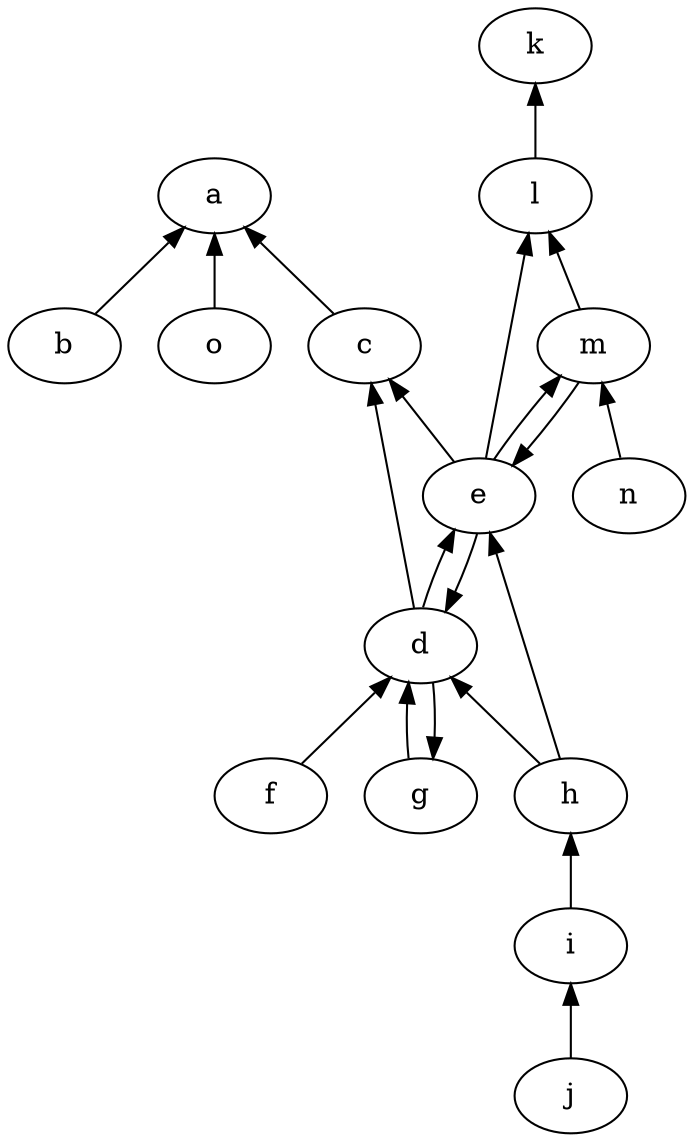 digraph {
    // Node defaults can be set here if needed
    n [fontsize=14]
    b [fontsize=14]
    f [fontsize=14]
    j [fontsize=14]
    o [fontsize=14]
    i [fontsize=14]
    d [fontsize=14]
    a [fontsize=14]
    m [fontsize=14]
    g [fontsize=14]
    h [fontsize=14]
    e [fontsize=14]
    l [fontsize=14]
    c [fontsize=14]
    k [fontsize=14]
    edge[labeldistance=1.5 fontsize=12]
    l -> e [dir="back"]
    k -> l [dir="back"]
    m -> n [dir="back"]
    l -> m [dir="back"]
    a -> b [dir="back"]
    d -> f [dir="back"]
    e -> h [dir="back"]
    e -> m [dir="back"]
    e -> d [dir="back"]
    a -> c [dir="back"]
    d -> g [dir="back"]
    c -> d [dir="back"]
    c -> e [dir="back"]
    g -> d [dir="back"]
    d -> e [dir="back"]
    m -> e [dir="back"]
    h -> i [dir="back"]
    i -> j [dir="back"]
    a -> o [dir="back"]
    d -> h [dir="back"]
}